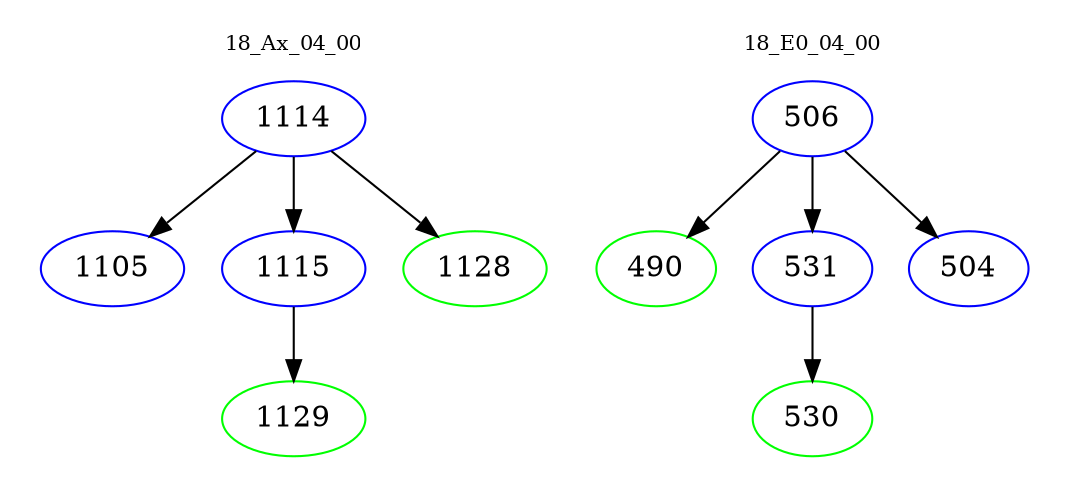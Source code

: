 digraph{
subgraph cluster_0 {
color = white
label = "18_Ax_04_00";
fontsize=10;
T0_1114 [label="1114", color="blue"]
T0_1114 -> T0_1105 [color="black"]
T0_1105 [label="1105", color="blue"]
T0_1114 -> T0_1115 [color="black"]
T0_1115 [label="1115", color="blue"]
T0_1115 -> T0_1129 [color="black"]
T0_1129 [label="1129", color="green"]
T0_1114 -> T0_1128 [color="black"]
T0_1128 [label="1128", color="green"]
}
subgraph cluster_1 {
color = white
label = "18_E0_04_00";
fontsize=10;
T1_506 [label="506", color="blue"]
T1_506 -> T1_490 [color="black"]
T1_490 [label="490", color="green"]
T1_506 -> T1_531 [color="black"]
T1_531 [label="531", color="blue"]
T1_531 -> T1_530 [color="black"]
T1_530 [label="530", color="green"]
T1_506 -> T1_504 [color="black"]
T1_504 [label="504", color="blue"]
}
}
